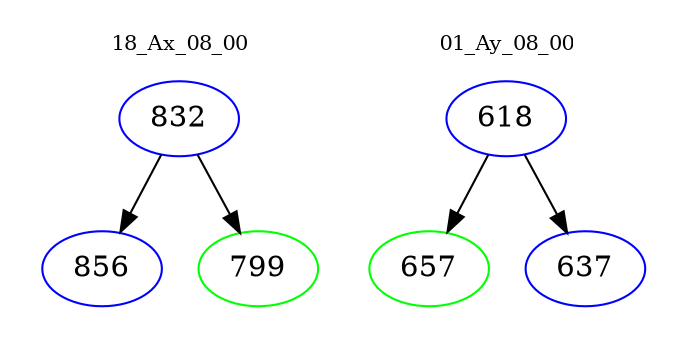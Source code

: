 digraph{
subgraph cluster_0 {
color = white
label = "18_Ax_08_00";
fontsize=10;
T0_832 [label="832", color="blue"]
T0_832 -> T0_856 [color="black"]
T0_856 [label="856", color="blue"]
T0_832 -> T0_799 [color="black"]
T0_799 [label="799", color="green"]
}
subgraph cluster_1 {
color = white
label = "01_Ay_08_00";
fontsize=10;
T1_618 [label="618", color="blue"]
T1_618 -> T1_657 [color="black"]
T1_657 [label="657", color="green"]
T1_618 -> T1_637 [color="black"]
T1_637 [label="637", color="blue"]
}
}

